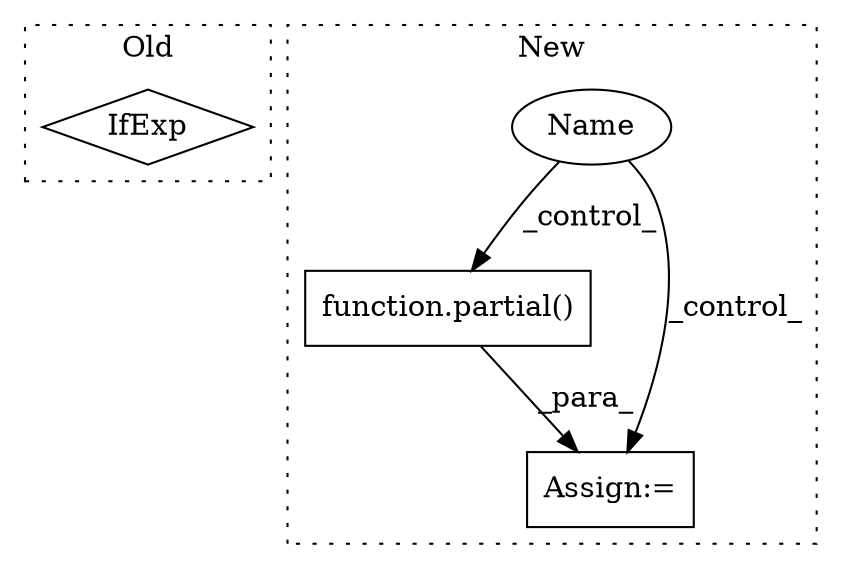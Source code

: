 digraph G {
subgraph cluster0 {
1 [label="IfExp" a="51" s="12571,12583" l="4,6" shape="diamond"];
label = "Old";
style="dotted";
}
subgraph cluster1 {
2 [label="function.partial()" a="75" s="12385,12426" l="21,127" shape="box"];
3 [label="Assign:=" a="68" s="12382" l="3" shape="box"];
4 [label="Name" a="87" s="12354" l="8" shape="ellipse"];
label = "New";
style="dotted";
}
2 -> 3 [label="_para_"];
4 -> 2 [label="_control_"];
4 -> 3 [label="_control_"];
}